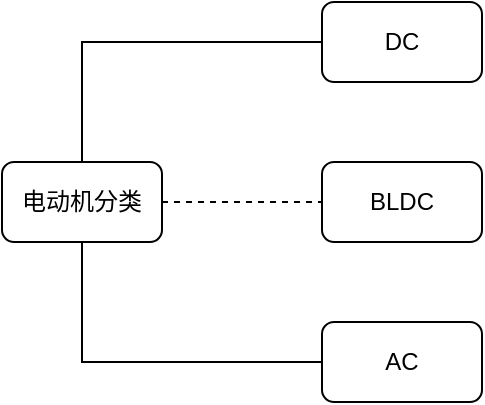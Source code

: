 <mxfile version="24.7.17">
  <diagram name="第 1 页" id="QuG7LC7sdRnxYOh98Q5U">
    <mxGraphModel dx="954" dy="558" grid="1" gridSize="10" guides="1" tooltips="1" connect="1" arrows="1" fold="1" page="1" pageScale="1" pageWidth="1169" pageHeight="827" math="0" shadow="0">
      <root>
        <mxCell id="0" />
        <mxCell id="1" parent="0" />
        <mxCell id="OboERP0wbvoQKZKiwpHj-6" style="edgeStyle=orthogonalEdgeStyle;rounded=0;orthogonalLoop=1;jettySize=auto;html=1;exitX=1;exitY=0.5;exitDx=0;exitDy=0;entryX=0;entryY=0.5;entryDx=0;entryDy=0;endArrow=none;endFill=0;dashed=1;" edge="1" parent="1" source="OboERP0wbvoQKZKiwpHj-1" target="OboERP0wbvoQKZKiwpHj-4">
          <mxGeometry relative="1" as="geometry" />
        </mxCell>
        <mxCell id="OboERP0wbvoQKZKiwpHj-9" style="edgeStyle=orthogonalEdgeStyle;rounded=0;orthogonalLoop=1;jettySize=auto;html=1;exitX=0.5;exitY=1;exitDx=0;exitDy=0;entryX=0;entryY=0.5;entryDx=0;entryDy=0;endArrow=none;endFill=0;" edge="1" parent="1" source="OboERP0wbvoQKZKiwpHj-1" target="OboERP0wbvoQKZKiwpHj-7">
          <mxGeometry relative="1" as="geometry" />
        </mxCell>
        <mxCell id="OboERP0wbvoQKZKiwpHj-10" style="edgeStyle=orthogonalEdgeStyle;rounded=0;orthogonalLoop=1;jettySize=auto;html=1;exitX=0.5;exitY=0;exitDx=0;exitDy=0;entryX=0;entryY=0.5;entryDx=0;entryDy=0;endArrow=none;endFill=0;" edge="1" parent="1" source="OboERP0wbvoQKZKiwpHj-1" target="OboERP0wbvoQKZKiwpHj-8">
          <mxGeometry relative="1" as="geometry" />
        </mxCell>
        <mxCell id="OboERP0wbvoQKZKiwpHj-1" value="电动机分类" style="rounded=1;whiteSpace=wrap;html=1;" vertex="1" parent="1">
          <mxGeometry x="240" y="240" width="80" height="40" as="geometry" />
        </mxCell>
        <mxCell id="OboERP0wbvoQKZKiwpHj-4" value="BLDC" style="rounded=1;whiteSpace=wrap;html=1;" vertex="1" parent="1">
          <mxGeometry x="400" y="240" width="80" height="40" as="geometry" />
        </mxCell>
        <mxCell id="OboERP0wbvoQKZKiwpHj-7" value="AC" style="rounded=1;whiteSpace=wrap;html=1;" vertex="1" parent="1">
          <mxGeometry x="400" y="320" width="80" height="40" as="geometry" />
        </mxCell>
        <mxCell id="OboERP0wbvoQKZKiwpHj-8" value="DC" style="rounded=1;whiteSpace=wrap;html=1;" vertex="1" parent="1">
          <mxGeometry x="400" y="160" width="80" height="40" as="geometry" />
        </mxCell>
      </root>
    </mxGraphModel>
  </diagram>
</mxfile>

